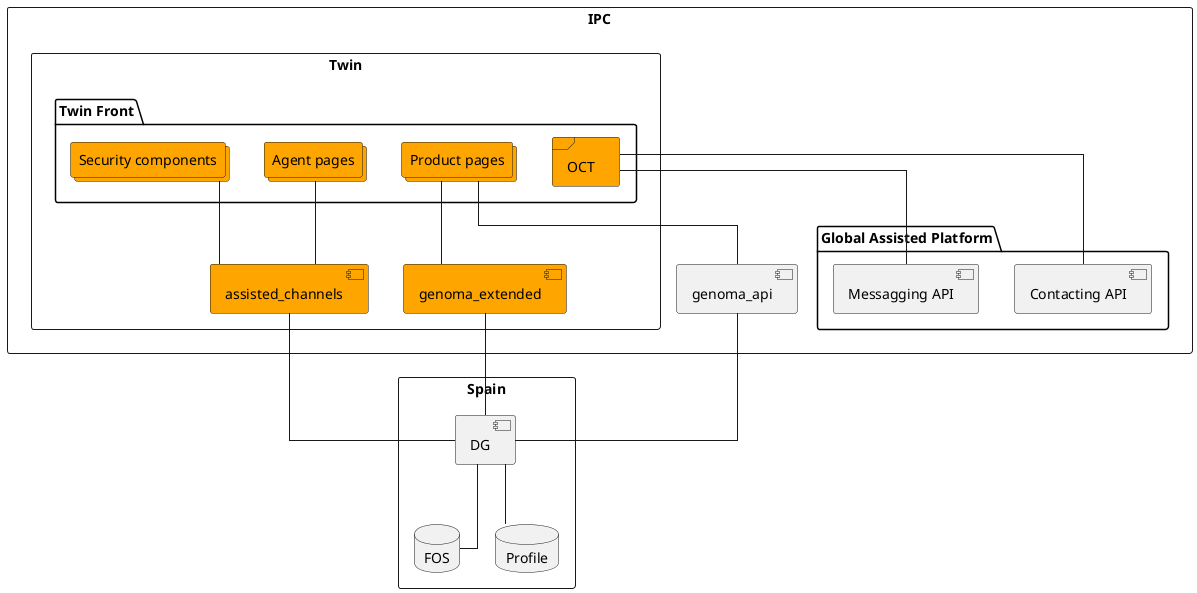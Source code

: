 @startuml

 skinparam linetype ortho

rectangle ipc as "IPC" {

    rectangle Twin {
        package front as "Twin Front" {
            collections ap as "Agent pages" #orange
            collections sc as "Security components" #orange
            collections pp as "Product pages" #orange
            frame oct as "OCT" #orange
        }

        component ac as "assisted_channels" #orange
        component ge as "genoma_extended" #orange
    }

    component ga as "genoma_api"

    package gap as "Global Assisted Platform" {
        component ca as "Contacting API"
        component ma as "Messagging API"
    }

}

rectangle sp as "Spain" {
    component dg as "DG"
    database fos as "FOS"
    database profile as "Profile"
}

ap -- ac
sc -- ac
pp -- ge
pp -- ga

oct -- ca
oct -- ma

ac -- dg
ge -- dg
ga -- dg

dg -- fos
dg -- profile


@enduml